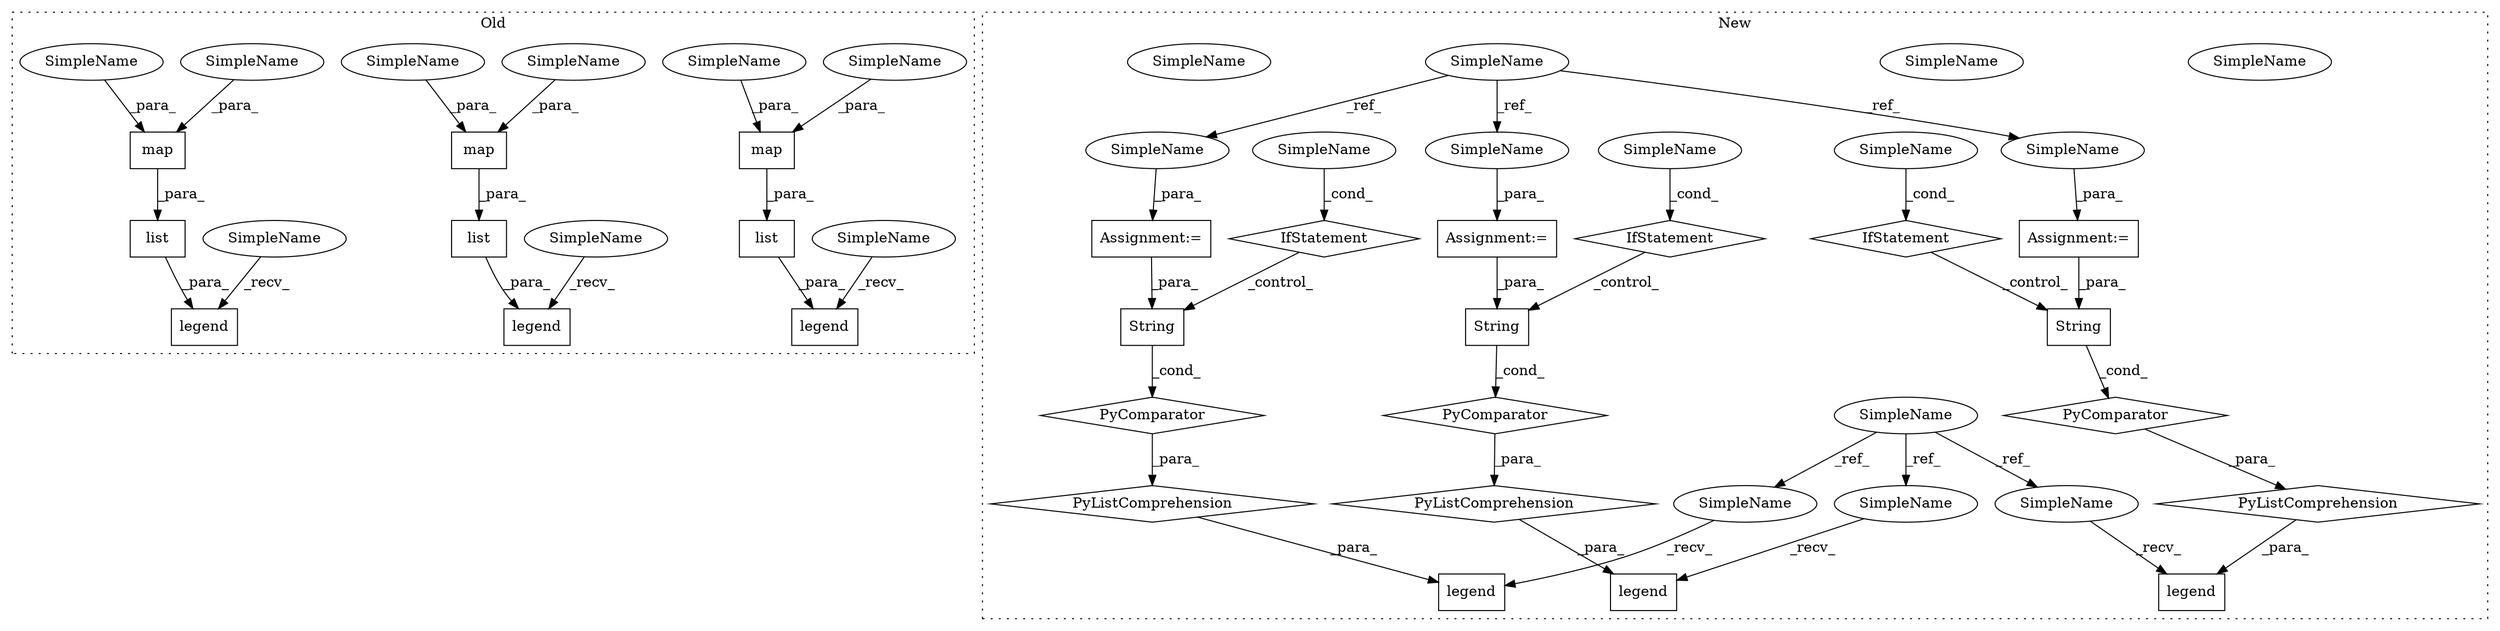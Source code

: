 digraph G {
subgraph cluster0 {
1 [label="legend" a="32" s="3137,3169" l="7,1" shape="box"];
7 [label="legend" a="32" s="2467,2499" l="7,1" shape="box"];
16 [label="list" a="32" s="3144,3168" l="5,1" shape="box"];
18 [label="map" a="32" s="3149,3167" l="4,1" shape="box"];
21 [label="map" a="32" s="2479,2497" l="4,1" shape="box"];
22 [label="list" a="32" s="2474,2498" l="5,1" shape="box"];
23 [label="legend" a="32" s="2840,2872" l="7,1" shape="box"];
29 [label="list" a="32" s="2847,2871" l="5,1" shape="box"];
31 [label="map" a="32" s="2852,2870" l="4,1" shape="box"];
42 [label="SimpleName" a="42" s="2856" l="6" shape="ellipse"];
43 [label="SimpleName" a="42" s="2483" l="6" shape="ellipse"];
44 [label="SimpleName" a="42" s="3153" l="6" shape="ellipse"];
45 [label="SimpleName" a="42" s="2461" l="5" shape="ellipse"];
46 [label="SimpleName" a="42" s="2834" l="5" shape="ellipse"];
47 [label="SimpleName" a="42" s="3131" l="5" shape="ellipse"];
48 [label="SimpleName" a="42" s="3160" l="7" shape="ellipse"];
49 [label="SimpleName" a="42" s="2863" l="7" shape="ellipse"];
50 [label="SimpleName" a="42" s="2490" l="7" shape="ellipse"];
label = "Old";
style="dotted";
}
subgraph cluster1 {
2 [label="PyListComprehension" a="109" s="2936" l="98" shape="diamond"];
3 [label="PyComparator" a="113" s="3003" l="23" shape="diamond"];
4 [label="Assignment:=" a="7" s="3003" l="23" shape="box"];
5 [label="legend" a="32" s="2918,3034" l="18,-5" shape="box"];
6 [label="SimpleName" a="42" s="197" l="5" shape="ellipse"];
8 [label="legend" a="32" s="2467,2583" l="18,-5" shape="box"];
9 [label="PyComparator" a="113" s="2552" l="23" shape="diamond"];
10 [label="String" a="32" s="2936,2944" l="7,1" shape="box"];
11 [label="String" a="32" s="2485,2493" l="7,1" shape="box"];
12 [label="SimpleName" a="42" s="2570" l="5" shape="ellipse"];
13 [label="IfStatement" a="25" s="2552" l="23" shape="diamond"];
14 [label="SimpleName" a="42" s="3021" l="5" shape="ellipse"];
15 [label="IfStatement" a="25" s="3003" l="23" shape="diamond"];
17 [label="PyListComprehension" a="109" s="2485" l="98" shape="diamond"];
19 [label="SimpleName" a="42" s="580" l="7" shape="ellipse"];
20 [label="Assignment:=" a="7" s="2552" l="23" shape="box"];
24 [label="legend" a="32" s="3293,3409" l="18,-5" shape="box"];
25 [label="PyComparator" a="113" s="3378" l="23" shape="diamond"];
26 [label="IfStatement" a="25" s="3378" l="23" shape="diamond"];
27 [label="SimpleName" a="42" s="3396" l="5" shape="ellipse"];
28 [label="String" a="32" s="3311,3319" l="7,1" shape="box"];
30 [label="Assignment:=" a="7" s="3378" l="23" shape="box"];
32 [label="PyListComprehension" a="109" s="3311" l="98" shape="diamond"];
33 [label="SimpleName" a="42" s="3010" l="7" shape="ellipse"];
34 [label="SimpleName" a="42" s="3385" l="7" shape="ellipse"];
35 [label="SimpleName" a="42" s="2559" l="7" shape="ellipse"];
36 [label="SimpleName" a="42" s="2570" l="5" shape="ellipse"];
37 [label="SimpleName" a="42" s="3396" l="5" shape="ellipse"];
38 [label="SimpleName" a="42" s="3021" l="5" shape="ellipse"];
39 [label="SimpleName" a="42" s="3287" l="5" shape="ellipse"];
40 [label="SimpleName" a="42" s="2461" l="5" shape="ellipse"];
41 [label="SimpleName" a="42" s="2912" l="5" shape="ellipse"];
label = "New";
style="dotted";
}
2 -> 5 [label="_para_"];
3 -> 2 [label="_para_"];
4 -> 10 [label="_para_"];
6 -> 39 [label="_ref_"];
6 -> 41 [label="_ref_"];
6 -> 40 [label="_ref_"];
9 -> 17 [label="_para_"];
10 -> 3 [label="_cond_"];
11 -> 9 [label="_cond_"];
13 -> 11 [label="_control_"];
15 -> 10 [label="_control_"];
16 -> 1 [label="_para_"];
17 -> 8 [label="_para_"];
18 -> 16 [label="_para_"];
19 -> 33 [label="_ref_"];
19 -> 34 [label="_ref_"];
19 -> 35 [label="_ref_"];
20 -> 11 [label="_para_"];
21 -> 22 [label="_para_"];
22 -> 7 [label="_para_"];
25 -> 32 [label="_para_"];
26 -> 28 [label="_control_"];
28 -> 25 [label="_cond_"];
29 -> 23 [label="_para_"];
30 -> 28 [label="_para_"];
31 -> 29 [label="_para_"];
32 -> 24 [label="_para_"];
33 -> 4 [label="_para_"];
34 -> 30 [label="_para_"];
35 -> 20 [label="_para_"];
36 -> 13 [label="_cond_"];
37 -> 26 [label="_cond_"];
38 -> 15 [label="_cond_"];
39 -> 24 [label="_recv_"];
40 -> 8 [label="_recv_"];
41 -> 5 [label="_recv_"];
42 -> 31 [label="_para_"];
43 -> 21 [label="_para_"];
44 -> 18 [label="_para_"];
45 -> 7 [label="_recv_"];
46 -> 23 [label="_recv_"];
47 -> 1 [label="_recv_"];
48 -> 18 [label="_para_"];
49 -> 31 [label="_para_"];
50 -> 21 [label="_para_"];
}